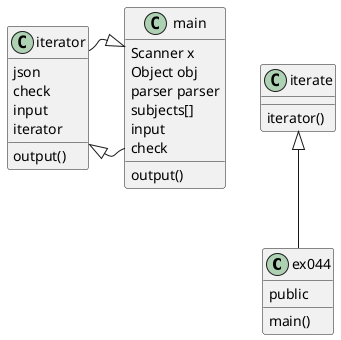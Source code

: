 @startuml
'https://plantuml.com/class-diagram

class ex044
{
    public
    main()
}
class iterate
{
    iterator()

}

'classes below this line are methods/functions in the class(es) above
class main
{
    Scanner x
    Object obj
    parser parser
    subjects[]
    input
    check
    output()
}
class iterator
{
    json
    check
    input
    iterator
    output()
}


iterator <|-- main
iterate <|-- ex044
main <|- iterator


@enduml